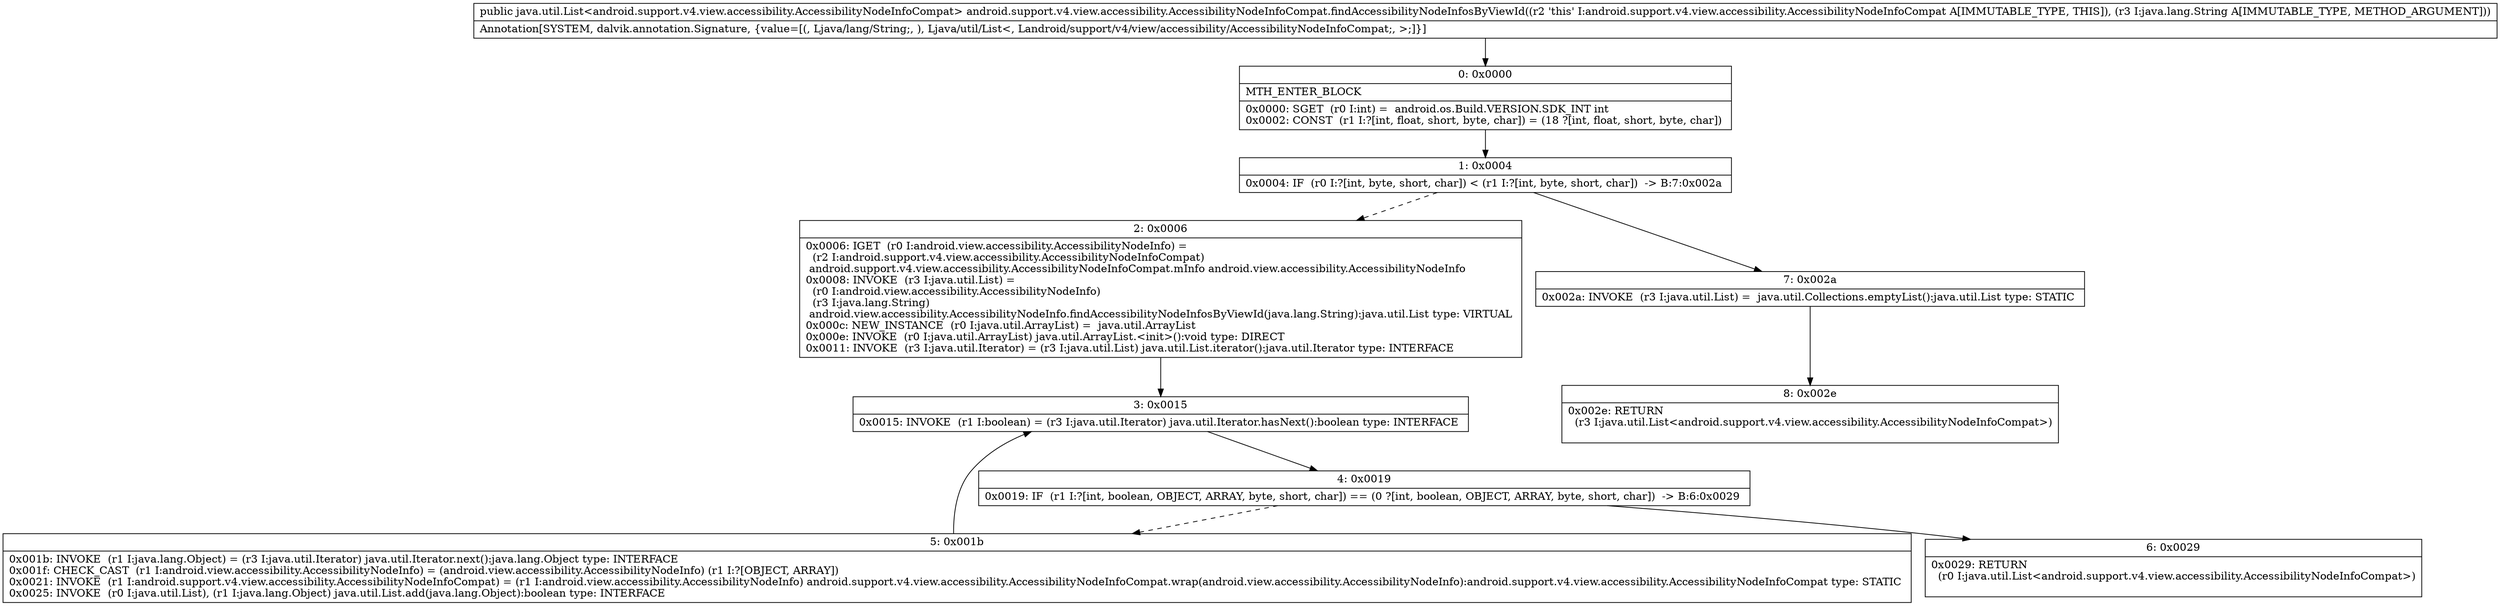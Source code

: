 digraph "CFG forandroid.support.v4.view.accessibility.AccessibilityNodeInfoCompat.findAccessibilityNodeInfosByViewId(Ljava\/lang\/String;)Ljava\/util\/List;" {
Node_0 [shape=record,label="{0\:\ 0x0000|MTH_ENTER_BLOCK\l|0x0000: SGET  (r0 I:int) =  android.os.Build.VERSION.SDK_INT int \l0x0002: CONST  (r1 I:?[int, float, short, byte, char]) = (18 ?[int, float, short, byte, char]) \l}"];
Node_1 [shape=record,label="{1\:\ 0x0004|0x0004: IF  (r0 I:?[int, byte, short, char]) \< (r1 I:?[int, byte, short, char])  \-\> B:7:0x002a \l}"];
Node_2 [shape=record,label="{2\:\ 0x0006|0x0006: IGET  (r0 I:android.view.accessibility.AccessibilityNodeInfo) = \l  (r2 I:android.support.v4.view.accessibility.AccessibilityNodeInfoCompat)\l android.support.v4.view.accessibility.AccessibilityNodeInfoCompat.mInfo android.view.accessibility.AccessibilityNodeInfo \l0x0008: INVOKE  (r3 I:java.util.List) = \l  (r0 I:android.view.accessibility.AccessibilityNodeInfo)\l  (r3 I:java.lang.String)\l android.view.accessibility.AccessibilityNodeInfo.findAccessibilityNodeInfosByViewId(java.lang.String):java.util.List type: VIRTUAL \l0x000c: NEW_INSTANCE  (r0 I:java.util.ArrayList) =  java.util.ArrayList \l0x000e: INVOKE  (r0 I:java.util.ArrayList) java.util.ArrayList.\<init\>():void type: DIRECT \l0x0011: INVOKE  (r3 I:java.util.Iterator) = (r3 I:java.util.List) java.util.List.iterator():java.util.Iterator type: INTERFACE \l}"];
Node_3 [shape=record,label="{3\:\ 0x0015|0x0015: INVOKE  (r1 I:boolean) = (r3 I:java.util.Iterator) java.util.Iterator.hasNext():boolean type: INTERFACE \l}"];
Node_4 [shape=record,label="{4\:\ 0x0019|0x0019: IF  (r1 I:?[int, boolean, OBJECT, ARRAY, byte, short, char]) == (0 ?[int, boolean, OBJECT, ARRAY, byte, short, char])  \-\> B:6:0x0029 \l}"];
Node_5 [shape=record,label="{5\:\ 0x001b|0x001b: INVOKE  (r1 I:java.lang.Object) = (r3 I:java.util.Iterator) java.util.Iterator.next():java.lang.Object type: INTERFACE \l0x001f: CHECK_CAST  (r1 I:android.view.accessibility.AccessibilityNodeInfo) = (android.view.accessibility.AccessibilityNodeInfo) (r1 I:?[OBJECT, ARRAY]) \l0x0021: INVOKE  (r1 I:android.support.v4.view.accessibility.AccessibilityNodeInfoCompat) = (r1 I:android.view.accessibility.AccessibilityNodeInfo) android.support.v4.view.accessibility.AccessibilityNodeInfoCompat.wrap(android.view.accessibility.AccessibilityNodeInfo):android.support.v4.view.accessibility.AccessibilityNodeInfoCompat type: STATIC \l0x0025: INVOKE  (r0 I:java.util.List), (r1 I:java.lang.Object) java.util.List.add(java.lang.Object):boolean type: INTERFACE \l}"];
Node_6 [shape=record,label="{6\:\ 0x0029|0x0029: RETURN  \l  (r0 I:java.util.List\<android.support.v4.view.accessibility.AccessibilityNodeInfoCompat\>)\l \l}"];
Node_7 [shape=record,label="{7\:\ 0x002a|0x002a: INVOKE  (r3 I:java.util.List) =  java.util.Collections.emptyList():java.util.List type: STATIC \l}"];
Node_8 [shape=record,label="{8\:\ 0x002e|0x002e: RETURN  \l  (r3 I:java.util.List\<android.support.v4.view.accessibility.AccessibilityNodeInfoCompat\>)\l \l}"];
MethodNode[shape=record,label="{public java.util.List\<android.support.v4.view.accessibility.AccessibilityNodeInfoCompat\> android.support.v4.view.accessibility.AccessibilityNodeInfoCompat.findAccessibilityNodeInfosByViewId((r2 'this' I:android.support.v4.view.accessibility.AccessibilityNodeInfoCompat A[IMMUTABLE_TYPE, THIS]), (r3 I:java.lang.String A[IMMUTABLE_TYPE, METHOD_ARGUMENT]))  | Annotation[SYSTEM, dalvik.annotation.Signature, \{value=[(, Ljava\/lang\/String;, ), Ljava\/util\/List\<, Landroid\/support\/v4\/view\/accessibility\/AccessibilityNodeInfoCompat;, \>;]\}]\l}"];
MethodNode -> Node_0;
Node_0 -> Node_1;
Node_1 -> Node_2[style=dashed];
Node_1 -> Node_7;
Node_2 -> Node_3;
Node_3 -> Node_4;
Node_4 -> Node_5[style=dashed];
Node_4 -> Node_6;
Node_5 -> Node_3;
Node_7 -> Node_8;
}


